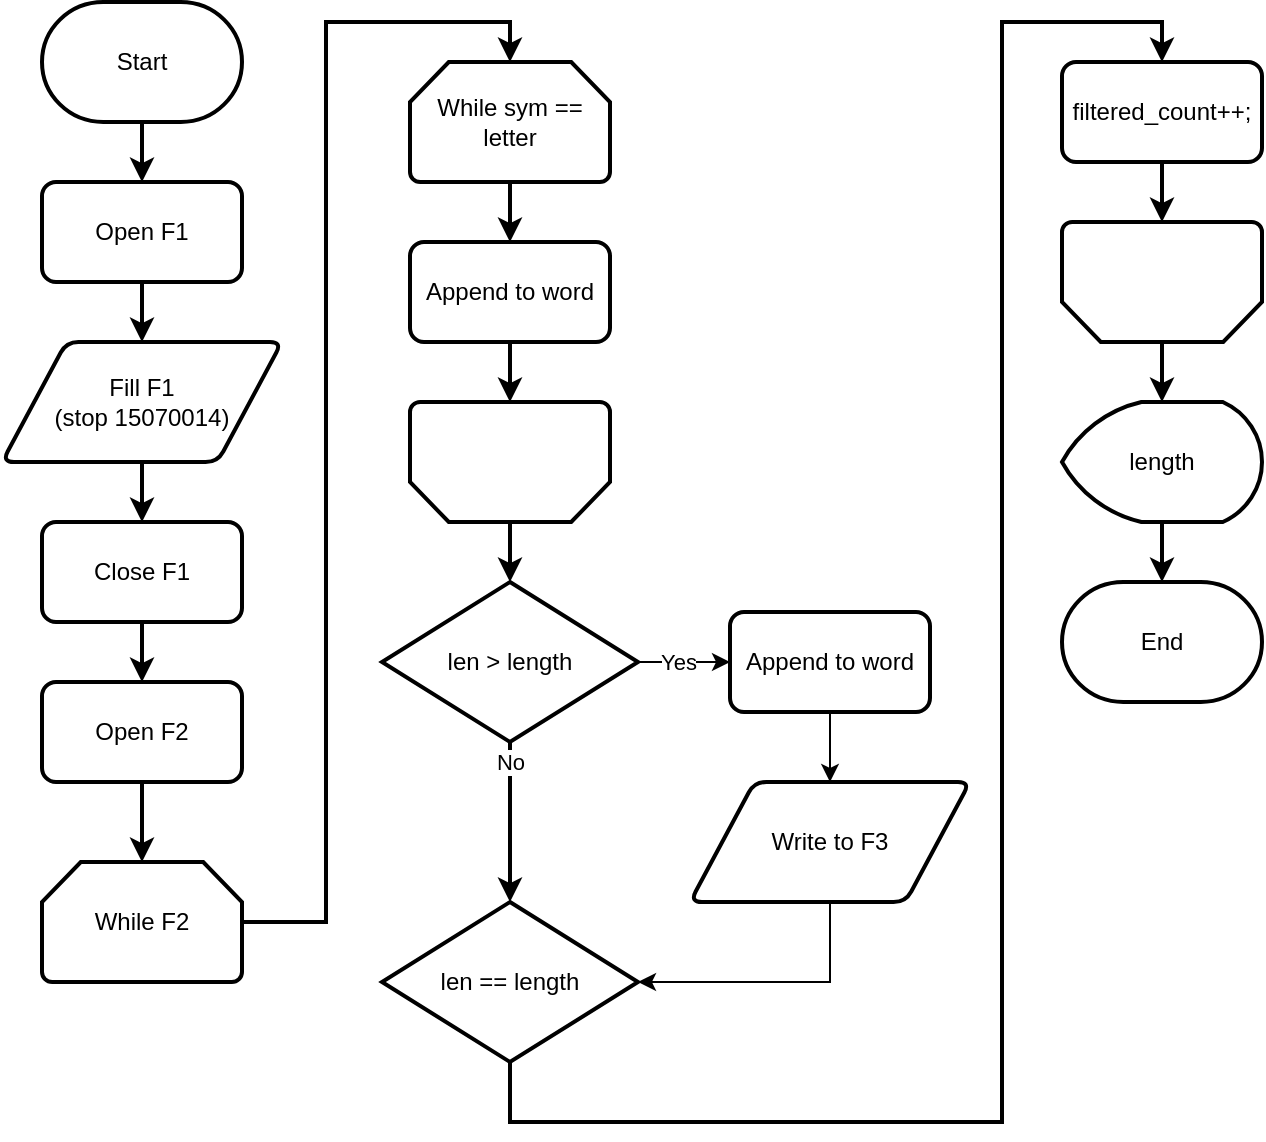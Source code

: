 <mxfile version="16.5.1" type="device"><diagram id="gJ9q3Es8XUY3sjMnoss0" name="Page-1"><mxGraphModel dx="1755" dy="1107" grid="1" gridSize="10" guides="1" tooltips="1" connect="1" arrows="1" fold="1" page="1" pageScale="1" pageWidth="827" pageHeight="583" math="0" shadow="0"><root><mxCell id="0"/><mxCell id="1" parent="0"/><mxCell id="NU-gGOtMN-uStGH_YID4-1" style="edgeStyle=orthogonalEdgeStyle;rounded=0;orthogonalLoop=1;jettySize=auto;html=1;entryX=0.5;entryY=0;entryDx=0;entryDy=0;strokeWidth=2;" edge="1" parent="1" source="A-_zX9o8jxiBgeENOrLf-3" target="A-_zX9o8jxiBgeENOrLf-6"><mxGeometry relative="1" as="geometry"/></mxCell><mxCell id="A-_zX9o8jxiBgeENOrLf-3" value="Start" style="strokeWidth=2;html=1;shape=mxgraph.flowchart.terminator;whiteSpace=wrap;" parent="1" vertex="1"><mxGeometry x="119" y="12" width="100" height="60" as="geometry"/></mxCell><mxCell id="NU-gGOtMN-uStGH_YID4-3" style="edgeStyle=orthogonalEdgeStyle;rounded=0;orthogonalLoop=1;jettySize=auto;html=1;entryX=0.5;entryY=0;entryDx=0;entryDy=0;strokeWidth=2;" edge="1" parent="1" source="A-_zX9o8jxiBgeENOrLf-5" target="A-_zX9o8jxiBgeENOrLf-8"><mxGeometry relative="1" as="geometry"/></mxCell><mxCell id="A-_zX9o8jxiBgeENOrLf-5" value="Fill F1&lt;br&gt;(stop 15070014)" style="shape=parallelogram;html=1;strokeWidth=2;perimeter=parallelogramPerimeter;whiteSpace=wrap;rounded=1;arcSize=12;size=0.23;" parent="1" vertex="1"><mxGeometry x="99" y="182" width="140" height="60" as="geometry"/></mxCell><mxCell id="NU-gGOtMN-uStGH_YID4-2" style="edgeStyle=orthogonalEdgeStyle;rounded=0;orthogonalLoop=1;jettySize=auto;html=1;strokeWidth=2;" edge="1" parent="1" source="A-_zX9o8jxiBgeENOrLf-6" target="A-_zX9o8jxiBgeENOrLf-5"><mxGeometry relative="1" as="geometry"/></mxCell><mxCell id="A-_zX9o8jxiBgeENOrLf-6" value="Open F1" style="rounded=1;whiteSpace=wrap;html=1;absoluteArcSize=1;arcSize=14;strokeWidth=2;" parent="1" vertex="1"><mxGeometry x="119" y="102" width="100" height="50" as="geometry"/></mxCell><mxCell id="NU-gGOtMN-uStGH_YID4-5" style="edgeStyle=orthogonalEdgeStyle;rounded=0;orthogonalLoop=1;jettySize=auto;html=1;strokeWidth=2;" edge="1" parent="1" source="A-_zX9o8jxiBgeENOrLf-8" target="NU-gGOtMN-uStGH_YID4-4"><mxGeometry relative="1" as="geometry"/></mxCell><mxCell id="A-_zX9o8jxiBgeENOrLf-8" value="Close F1" style="rounded=1;whiteSpace=wrap;html=1;absoluteArcSize=1;arcSize=14;strokeWidth=2;" parent="1" vertex="1"><mxGeometry x="119" y="272" width="100" height="50" as="geometry"/></mxCell><mxCell id="NU-gGOtMN-uStGH_YID4-7" style="edgeStyle=orthogonalEdgeStyle;rounded=0;orthogonalLoop=1;jettySize=auto;html=1;entryX=0.5;entryY=0;entryDx=0;entryDy=0;entryPerimeter=0;strokeWidth=2;" edge="1" parent="1" source="NU-gGOtMN-uStGH_YID4-4" target="NU-gGOtMN-uStGH_YID4-55"><mxGeometry relative="1" as="geometry"><mxPoint x="169" y="432" as="targetPoint"/></mxGeometry></mxCell><mxCell id="NU-gGOtMN-uStGH_YID4-4" value="Open F2" style="rounded=1;whiteSpace=wrap;html=1;absoluteArcSize=1;arcSize=14;strokeWidth=2;" vertex="1" parent="1"><mxGeometry x="119" y="352" width="100" height="50" as="geometry"/></mxCell><mxCell id="NU-gGOtMN-uStGH_YID4-37" style="edgeStyle=orthogonalEdgeStyle;rounded=0;orthogonalLoop=1;jettySize=auto;html=1;entryX=0.5;entryY=0;entryDx=0;entryDy=0;strokeWidth=2;" edge="1" parent="1" source="NU-gGOtMN-uStGH_YID4-38" target="NU-gGOtMN-uStGH_YID4-40"><mxGeometry relative="1" as="geometry"/></mxCell><mxCell id="NU-gGOtMN-uStGH_YID4-38" value="While sym == letter" style="strokeWidth=2;html=1;shape=mxgraph.flowchart.loop_limit;whiteSpace=wrap;" vertex="1" parent="1"><mxGeometry x="303" y="42" width="100" height="60" as="geometry"/></mxCell><mxCell id="NU-gGOtMN-uStGH_YID4-39" style="edgeStyle=orthogonalEdgeStyle;rounded=0;orthogonalLoop=1;jettySize=auto;html=1;entryX=0.5;entryY=1;entryDx=0;entryDy=0;entryPerimeter=0;strokeWidth=2;" edge="1" parent="1" source="NU-gGOtMN-uStGH_YID4-40" target="NU-gGOtMN-uStGH_YID4-42"><mxGeometry relative="1" as="geometry"/></mxCell><mxCell id="NU-gGOtMN-uStGH_YID4-40" value="Append to word" style="rounded=1;whiteSpace=wrap;html=1;absoluteArcSize=1;arcSize=14;strokeWidth=2;" vertex="1" parent="1"><mxGeometry x="303" y="132" width="100" height="50" as="geometry"/></mxCell><mxCell id="NU-gGOtMN-uStGH_YID4-41" style="edgeStyle=orthogonalEdgeStyle;rounded=0;orthogonalLoop=1;jettySize=auto;html=1;entryX=0.5;entryY=0;entryDx=0;entryDy=0;entryPerimeter=0;strokeWidth=2;" edge="1" parent="1" source="NU-gGOtMN-uStGH_YID4-42" target="NU-gGOtMN-uStGH_YID4-47"><mxGeometry relative="1" as="geometry"/></mxCell><mxCell id="NU-gGOtMN-uStGH_YID4-42" value="" style="strokeWidth=2;html=1;shape=mxgraph.flowchart.loop_limit;whiteSpace=wrap;direction=west;" vertex="1" parent="1"><mxGeometry x="303" y="212" width="100" height="60" as="geometry"/></mxCell><mxCell id="NU-gGOtMN-uStGH_YID4-43" style="edgeStyle=orthogonalEdgeStyle;rounded=0;orthogonalLoop=1;jettySize=auto;html=1;exitX=1;exitY=0.5;exitDx=0;exitDy=0;exitPerimeter=0;entryX=0;entryY=0.5;entryDx=0;entryDy=0;strokeWidth=1;" edge="1" parent="1" source="NU-gGOtMN-uStGH_YID4-47" target="NU-gGOtMN-uStGH_YID4-49"><mxGeometry relative="1" as="geometry"><mxPoint x="473" y="342" as="targetPoint"/></mxGeometry></mxCell><mxCell id="NU-gGOtMN-uStGH_YID4-44" value="Yes" style="edgeLabel;html=1;align=center;verticalAlign=middle;resizable=0;points=[];" vertex="1" connectable="0" parent="NU-gGOtMN-uStGH_YID4-43"><mxGeometry x="-0.154" relative="1" as="geometry"><mxPoint as="offset"/></mxGeometry></mxCell><mxCell id="NU-gGOtMN-uStGH_YID4-45" style="edgeStyle=orthogonalEdgeStyle;rounded=0;orthogonalLoop=1;jettySize=auto;html=1;strokeWidth=2;" edge="1" parent="1" source="NU-gGOtMN-uStGH_YID4-47" target="NU-gGOtMN-uStGH_YID4-53"><mxGeometry relative="1" as="geometry"/></mxCell><mxCell id="NU-gGOtMN-uStGH_YID4-46" value="No" style="edgeLabel;html=1;align=center;verticalAlign=middle;resizable=0;points=[];" vertex="1" connectable="0" parent="NU-gGOtMN-uStGH_YID4-45"><mxGeometry x="-0.75" relative="1" as="geometry"><mxPoint as="offset"/></mxGeometry></mxCell><mxCell id="NU-gGOtMN-uStGH_YID4-47" value="len &amp;gt; length" style="strokeWidth=2;html=1;shape=mxgraph.flowchart.decision;whiteSpace=wrap;" vertex="1" parent="1"><mxGeometry x="289" y="302" width="128" height="80" as="geometry"/></mxCell><mxCell id="NU-gGOtMN-uStGH_YID4-48" style="edgeStyle=orthogonalEdgeStyle;rounded=0;orthogonalLoop=1;jettySize=auto;html=1;entryX=0.5;entryY=0;entryDx=0;entryDy=0;strokeWidth=1;" edge="1" parent="1" source="NU-gGOtMN-uStGH_YID4-49" target="NU-gGOtMN-uStGH_YID4-51"><mxGeometry relative="1" as="geometry"/></mxCell><mxCell id="NU-gGOtMN-uStGH_YID4-49" value="Append to word" style="rounded=1;whiteSpace=wrap;html=1;absoluteArcSize=1;arcSize=14;strokeWidth=2;" vertex="1" parent="1"><mxGeometry x="463" y="317" width="100" height="50" as="geometry"/></mxCell><mxCell id="NU-gGOtMN-uStGH_YID4-50" style="edgeStyle=orthogonalEdgeStyle;rounded=0;orthogonalLoop=1;jettySize=auto;html=1;entryX=1;entryY=0.5;entryDx=0;entryDy=0;entryPerimeter=0;strokeWidth=1;" edge="1" parent="1" source="NU-gGOtMN-uStGH_YID4-51" target="NU-gGOtMN-uStGH_YID4-53"><mxGeometry relative="1" as="geometry"><Array as="points"><mxPoint x="513" y="502"/></Array></mxGeometry></mxCell><mxCell id="NU-gGOtMN-uStGH_YID4-51" value="Write to F3" style="shape=parallelogram;html=1;strokeWidth=2;perimeter=parallelogramPerimeter;whiteSpace=wrap;rounded=1;arcSize=12;size=0.23;" vertex="1" parent="1"><mxGeometry x="443" y="402" width="140" height="60" as="geometry"/></mxCell><mxCell id="NU-gGOtMN-uStGH_YID4-52" style="edgeStyle=orthogonalEdgeStyle;rounded=0;orthogonalLoop=1;jettySize=auto;html=1;entryX=0.5;entryY=0;entryDx=0;entryDy=0;strokeWidth=2;" edge="1" parent="1" source="NU-gGOtMN-uStGH_YID4-53" target="NU-gGOtMN-uStGH_YID4-54"><mxGeometry relative="1" as="geometry"><Array as="points"><mxPoint x="353" y="572"/><mxPoint x="599" y="572"/><mxPoint x="599" y="22"/><mxPoint x="679" y="22"/></Array></mxGeometry></mxCell><mxCell id="NU-gGOtMN-uStGH_YID4-53" value="len == length" style="strokeWidth=2;html=1;shape=mxgraph.flowchart.decision;whiteSpace=wrap;" vertex="1" parent="1"><mxGeometry x="289" y="462" width="128" height="80" as="geometry"/></mxCell><mxCell id="NU-gGOtMN-uStGH_YID4-58" style="edgeStyle=orthogonalEdgeStyle;rounded=0;orthogonalLoop=1;jettySize=auto;html=1;entryX=0.5;entryY=1;entryDx=0;entryDy=0;entryPerimeter=0;strokeWidth=2;" edge="1" parent="1" source="NU-gGOtMN-uStGH_YID4-54" target="NU-gGOtMN-uStGH_YID4-57"><mxGeometry relative="1" as="geometry"/></mxCell><mxCell id="NU-gGOtMN-uStGH_YID4-54" value="filtered_count++;" style="rounded=1;whiteSpace=wrap;html=1;absoluteArcSize=1;arcSize=14;strokeWidth=2;" vertex="1" parent="1"><mxGeometry x="629" y="42" width="100" height="50" as="geometry"/></mxCell><mxCell id="NU-gGOtMN-uStGH_YID4-56" style="edgeStyle=orthogonalEdgeStyle;rounded=0;orthogonalLoop=1;jettySize=auto;html=1;entryX=0.5;entryY=0;entryDx=0;entryDy=0;entryPerimeter=0;strokeWidth=2;" edge="1" parent="1" source="NU-gGOtMN-uStGH_YID4-55" target="NU-gGOtMN-uStGH_YID4-38"><mxGeometry relative="1" as="geometry"/></mxCell><mxCell id="NU-gGOtMN-uStGH_YID4-55" value="While F2" style="strokeWidth=2;html=1;shape=mxgraph.flowchart.loop_limit;whiteSpace=wrap;" vertex="1" parent="1"><mxGeometry x="119" y="442" width="100" height="60" as="geometry"/></mxCell><mxCell id="NU-gGOtMN-uStGH_YID4-60" style="edgeStyle=orthogonalEdgeStyle;rounded=0;orthogonalLoop=1;jettySize=auto;html=1;entryX=0.5;entryY=0;entryDx=0;entryDy=0;entryPerimeter=0;strokeWidth=2;" edge="1" parent="1" source="NU-gGOtMN-uStGH_YID4-57" target="NU-gGOtMN-uStGH_YID4-59"><mxGeometry relative="1" as="geometry"/></mxCell><mxCell id="NU-gGOtMN-uStGH_YID4-57" value="" style="strokeWidth=2;html=1;shape=mxgraph.flowchart.loop_limit;whiteSpace=wrap;direction=west;" vertex="1" parent="1"><mxGeometry x="629" y="122" width="100" height="60" as="geometry"/></mxCell><mxCell id="NU-gGOtMN-uStGH_YID4-62" style="edgeStyle=orthogonalEdgeStyle;rounded=0;orthogonalLoop=1;jettySize=auto;html=1;strokeWidth=2;" edge="1" parent="1" source="NU-gGOtMN-uStGH_YID4-59" target="NU-gGOtMN-uStGH_YID4-61"><mxGeometry relative="1" as="geometry"/></mxCell><mxCell id="NU-gGOtMN-uStGH_YID4-59" value="&lt;span&gt;length&lt;/span&gt;" style="strokeWidth=2;html=1;shape=mxgraph.flowchart.display;whiteSpace=wrap;" vertex="1" parent="1"><mxGeometry x="629" y="212" width="100" height="60" as="geometry"/></mxCell><mxCell id="NU-gGOtMN-uStGH_YID4-61" value="End" style="strokeWidth=2;html=1;shape=mxgraph.flowchart.terminator;whiteSpace=wrap;" vertex="1" parent="1"><mxGeometry x="629" y="302" width="100" height="60" as="geometry"/></mxCell></root></mxGraphModel></diagram></mxfile>